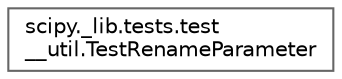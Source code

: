digraph "Graphical Class Hierarchy"
{
 // LATEX_PDF_SIZE
  bgcolor="transparent";
  edge [fontname=Helvetica,fontsize=10,labelfontname=Helvetica,labelfontsize=10];
  node [fontname=Helvetica,fontsize=10,shape=box,height=0.2,width=0.4];
  rankdir="LR";
  Node0 [id="Node000000",label="scipy._lib.tests.test\l__util.TestRenameParameter",height=0.2,width=0.4,color="grey40", fillcolor="white", style="filled",URL="$da/de4/classscipy_1_1__lib_1_1tests_1_1test____util_1_1TestRenameParameter.html",tooltip=" "];
}
